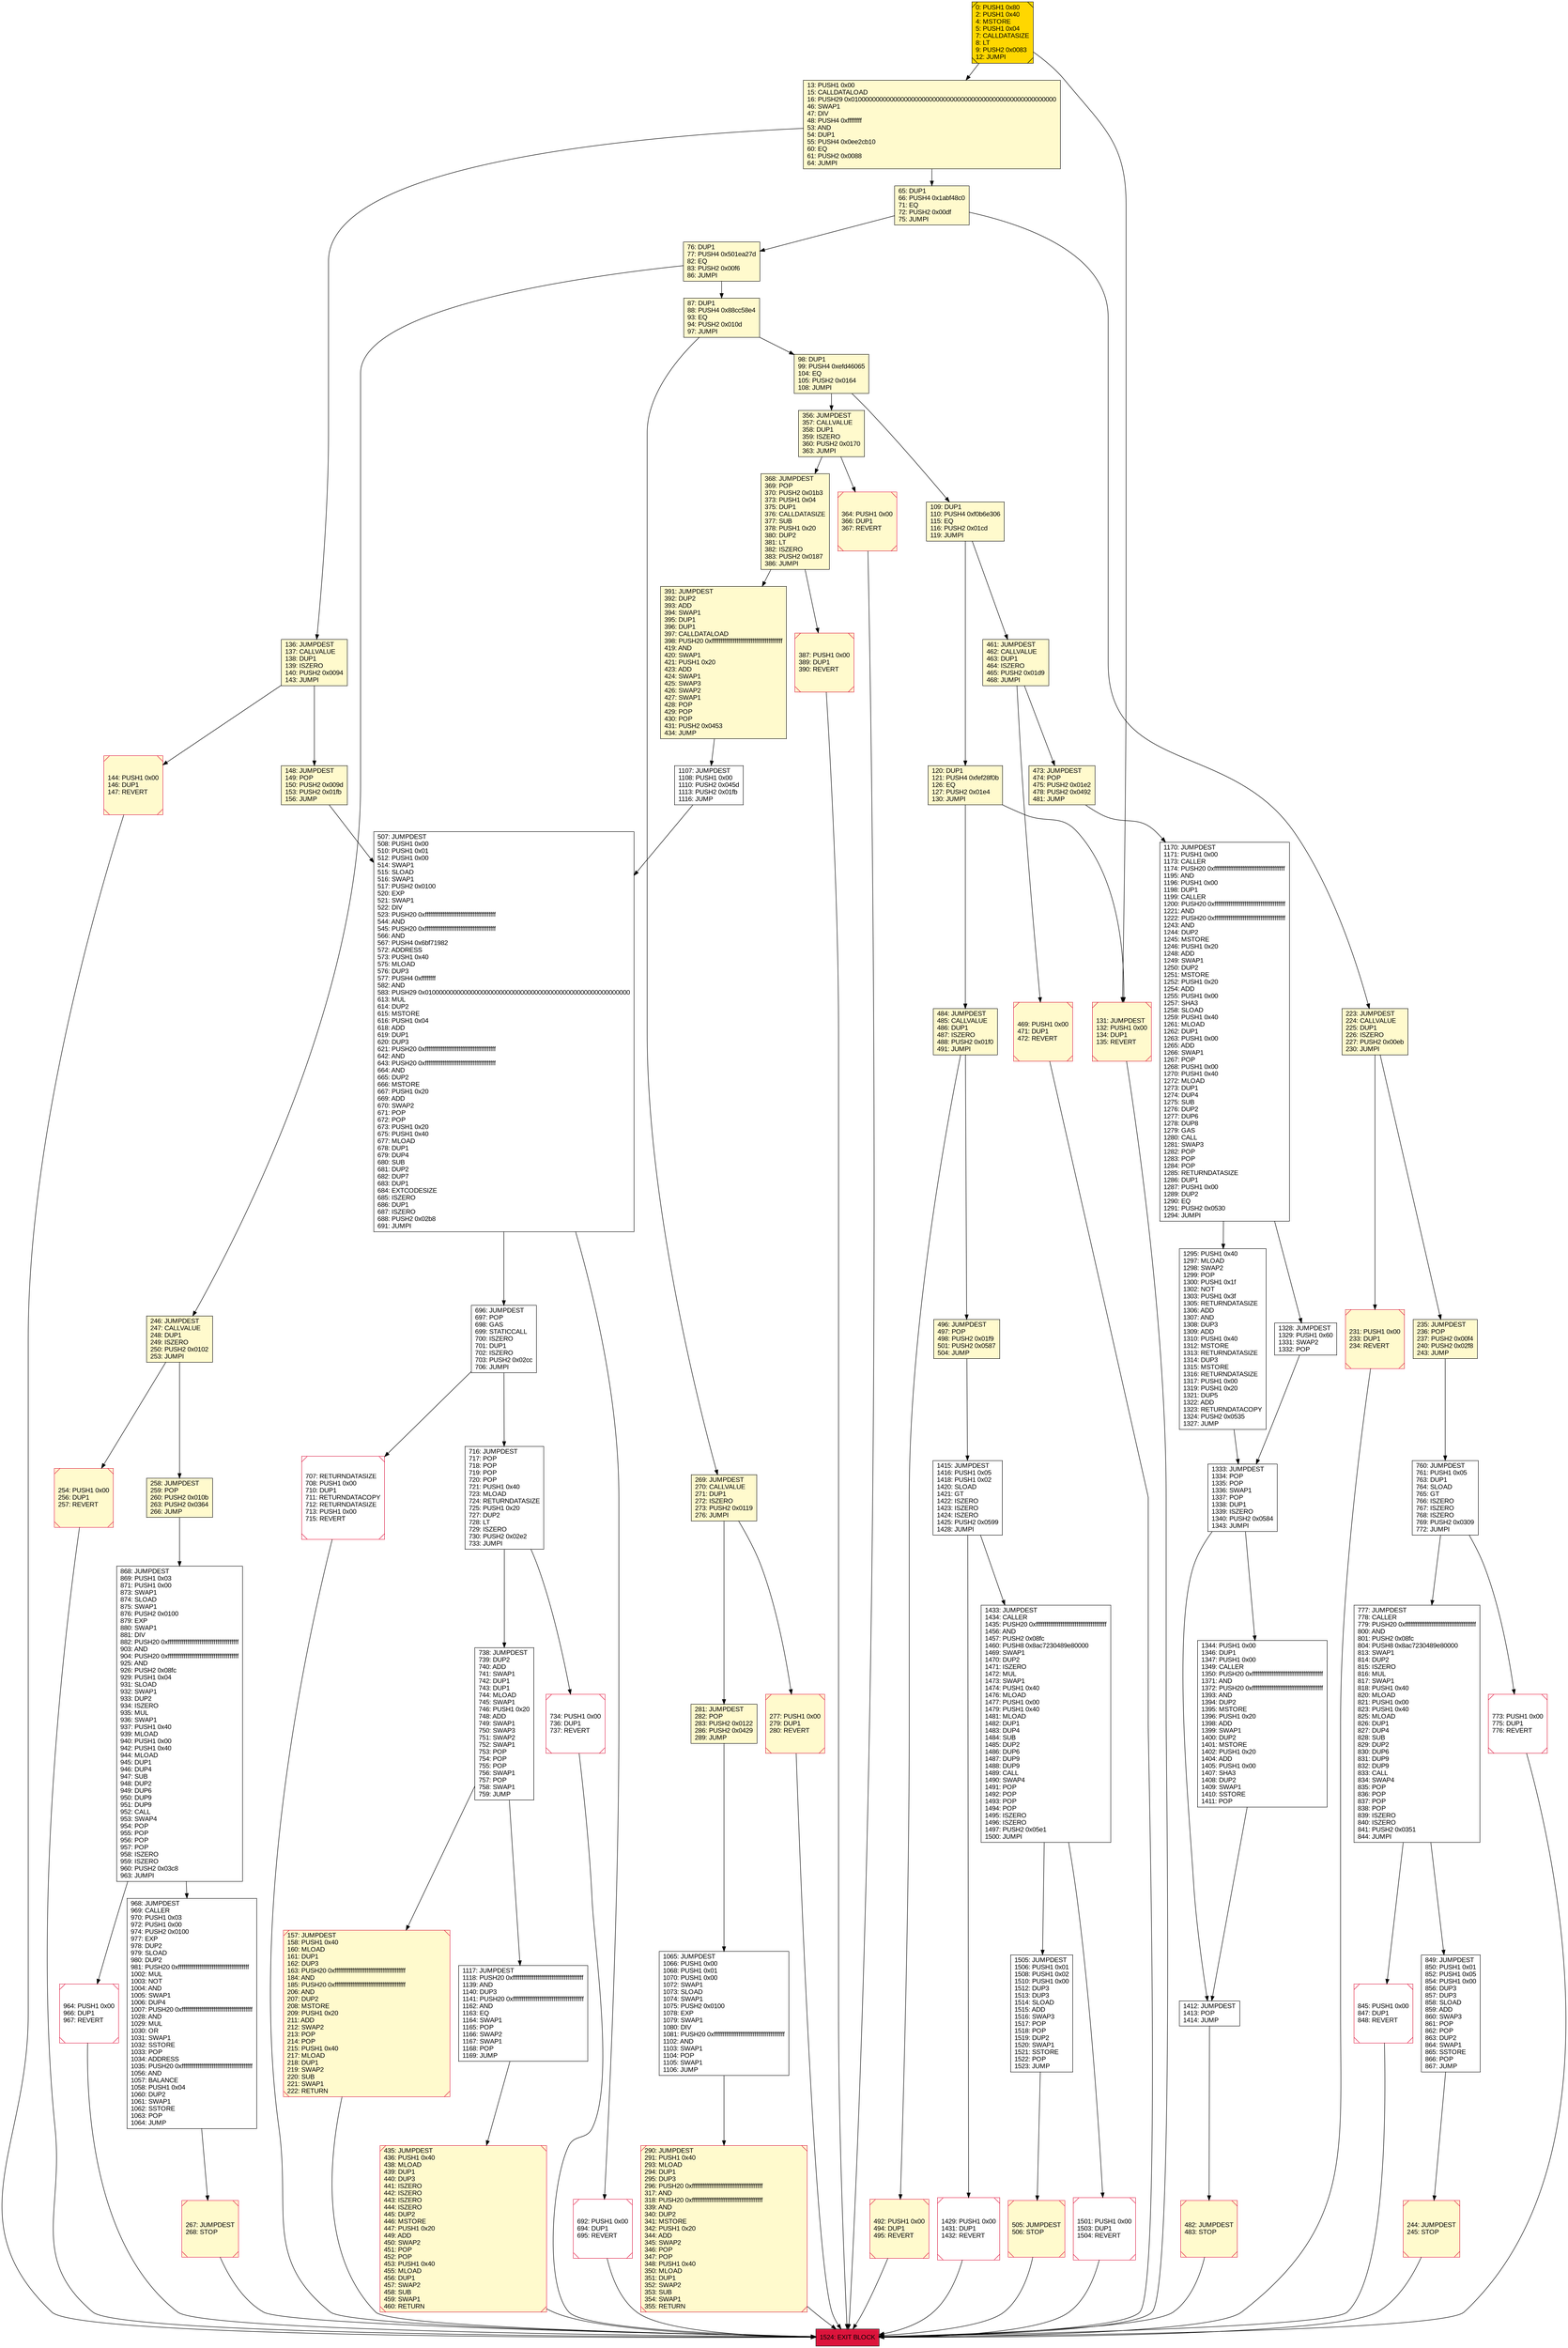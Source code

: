 digraph G {
bgcolor=transparent rankdir=UD;
node [shape=box style=filled color=black fillcolor=white fontname=arial fontcolor=black];
716 [label="716: JUMPDEST\l717: POP\l718: POP\l719: POP\l720: POP\l721: PUSH1 0x40\l723: MLOAD\l724: RETURNDATASIZE\l725: PUSH1 0x20\l727: DUP2\l728: LT\l729: ISZERO\l730: PUSH2 0x02e2\l733: JUMPI\l" ];
148 [label="148: JUMPDEST\l149: POP\l150: PUSH2 0x009d\l153: PUSH2 0x01fb\l156: JUMP\l" fillcolor=lemonchiffon ];
131 [label="131: JUMPDEST\l132: PUSH1 0x00\l134: DUP1\l135: REVERT\l" fillcolor=lemonchiffon shape=Msquare color=crimson ];
484 [label="484: JUMPDEST\l485: CALLVALUE\l486: DUP1\l487: ISZERO\l488: PUSH2 0x01f0\l491: JUMPI\l" fillcolor=lemonchiffon ];
368 [label="368: JUMPDEST\l369: POP\l370: PUSH2 0x01b3\l373: PUSH1 0x04\l375: DUP1\l376: CALLDATASIZE\l377: SUB\l378: PUSH1 0x20\l380: DUP2\l381: LT\l382: ISZERO\l383: PUSH2 0x0187\l386: JUMPI\l" fillcolor=lemonchiffon ];
1117 [label="1117: JUMPDEST\l1118: PUSH20 0xffffffffffffffffffffffffffffffffffffffff\l1139: AND\l1140: DUP3\l1141: PUSH20 0xffffffffffffffffffffffffffffffffffffffff\l1162: AND\l1163: EQ\l1164: SWAP1\l1165: POP\l1166: SWAP2\l1167: SWAP1\l1168: POP\l1169: JUMP\l" ];
1295 [label="1295: PUSH1 0x40\l1297: MLOAD\l1298: SWAP2\l1299: POP\l1300: PUSH1 0x1f\l1302: NOT\l1303: PUSH1 0x3f\l1305: RETURNDATASIZE\l1306: ADD\l1307: AND\l1308: DUP3\l1309: ADD\l1310: PUSH1 0x40\l1312: MSTORE\l1313: RETURNDATASIZE\l1314: DUP3\l1315: MSTORE\l1316: RETURNDATASIZE\l1317: PUSH1 0x00\l1319: PUSH1 0x20\l1321: DUP5\l1322: ADD\l1323: RETURNDATACOPY\l1324: PUSH2 0x0535\l1327: JUMP\l" ];
435 [label="435: JUMPDEST\l436: PUSH1 0x40\l438: MLOAD\l439: DUP1\l440: DUP3\l441: ISZERO\l442: ISZERO\l443: ISZERO\l444: ISZERO\l445: DUP2\l446: MSTORE\l447: PUSH1 0x20\l449: ADD\l450: SWAP2\l451: POP\l452: POP\l453: PUSH1 0x40\l455: MLOAD\l456: DUP1\l457: SWAP2\l458: SUB\l459: SWAP1\l460: RETURN\l" fillcolor=lemonchiffon shape=Msquare color=crimson ];
13 [label="13: PUSH1 0x00\l15: CALLDATALOAD\l16: PUSH29 0x0100000000000000000000000000000000000000000000000000000000\l46: SWAP1\l47: DIV\l48: PUSH4 0xffffffff\l53: AND\l54: DUP1\l55: PUSH4 0x0ee2cb10\l60: EQ\l61: PUSH2 0x0088\l64: JUMPI\l" fillcolor=lemonchiffon ];
1333 [label="1333: JUMPDEST\l1334: POP\l1335: POP\l1336: SWAP1\l1337: POP\l1338: DUP1\l1339: ISZERO\l1340: PUSH2 0x0584\l1343: JUMPI\l" ];
692 [label="692: PUSH1 0x00\l694: DUP1\l695: REVERT\l" shape=Msquare color=crimson ];
109 [label="109: DUP1\l110: PUSH4 0xf0b6e306\l115: EQ\l116: PUSH2 0x01cd\l119: JUMPI\l" fillcolor=lemonchiffon ];
473 [label="473: JUMPDEST\l474: POP\l475: PUSH2 0x01e2\l478: PUSH2 0x0492\l481: JUMP\l" fillcolor=lemonchiffon ];
223 [label="223: JUMPDEST\l224: CALLVALUE\l225: DUP1\l226: ISZERO\l227: PUSH2 0x00eb\l230: JUMPI\l" fillcolor=lemonchiffon ];
738 [label="738: JUMPDEST\l739: DUP2\l740: ADD\l741: SWAP1\l742: DUP1\l743: DUP1\l744: MLOAD\l745: SWAP1\l746: PUSH1 0x20\l748: ADD\l749: SWAP1\l750: SWAP3\l751: SWAP2\l752: SWAP1\l753: POP\l754: POP\l755: POP\l756: SWAP1\l757: POP\l758: SWAP1\l759: JUMP\l" ];
356 [label="356: JUMPDEST\l357: CALLVALUE\l358: DUP1\l359: ISZERO\l360: PUSH2 0x0170\l363: JUMPI\l" fillcolor=lemonchiffon ];
267 [label="267: JUMPDEST\l268: STOP\l" fillcolor=lemonchiffon shape=Msquare color=crimson ];
1170 [label="1170: JUMPDEST\l1171: PUSH1 0x00\l1173: CALLER\l1174: PUSH20 0xffffffffffffffffffffffffffffffffffffffff\l1195: AND\l1196: PUSH1 0x00\l1198: DUP1\l1199: CALLER\l1200: PUSH20 0xffffffffffffffffffffffffffffffffffffffff\l1221: AND\l1222: PUSH20 0xffffffffffffffffffffffffffffffffffffffff\l1243: AND\l1244: DUP2\l1245: MSTORE\l1246: PUSH1 0x20\l1248: ADD\l1249: SWAP1\l1250: DUP2\l1251: MSTORE\l1252: PUSH1 0x20\l1254: ADD\l1255: PUSH1 0x00\l1257: SHA3\l1258: SLOAD\l1259: PUSH1 0x40\l1261: MLOAD\l1262: DUP1\l1263: PUSH1 0x00\l1265: ADD\l1266: SWAP1\l1267: POP\l1268: PUSH1 0x00\l1270: PUSH1 0x40\l1272: MLOAD\l1273: DUP1\l1274: DUP4\l1275: SUB\l1276: DUP2\l1277: DUP6\l1278: DUP8\l1279: GAS\l1280: CALL\l1281: SWAP3\l1282: POP\l1283: POP\l1284: POP\l1285: RETURNDATASIZE\l1286: DUP1\l1287: PUSH1 0x00\l1289: DUP2\l1290: EQ\l1291: PUSH2 0x0530\l1294: JUMPI\l" ];
387 [label="387: PUSH1 0x00\l389: DUP1\l390: REVERT\l" fillcolor=lemonchiffon shape=Msquare color=crimson ];
1412 [label="1412: JUMPDEST\l1413: POP\l1414: JUMP\l" ];
0 [label="0: PUSH1 0x80\l2: PUSH1 0x40\l4: MSTORE\l5: PUSH1 0x04\l7: CALLDATASIZE\l8: LT\l9: PUSH2 0x0083\l12: JUMPI\l" fillcolor=lemonchiffon shape=Msquare fillcolor=gold ];
773 [label="773: PUSH1 0x00\l775: DUP1\l776: REVERT\l" shape=Msquare color=crimson ];
136 [label="136: JUMPDEST\l137: CALLVALUE\l138: DUP1\l139: ISZERO\l140: PUSH2 0x0094\l143: JUMPI\l" fillcolor=lemonchiffon ];
144 [label="144: PUSH1 0x00\l146: DUP1\l147: REVERT\l" fillcolor=lemonchiffon shape=Msquare color=crimson ];
1328 [label="1328: JUMPDEST\l1329: PUSH1 0x60\l1331: SWAP2\l1332: POP\l" ];
849 [label="849: JUMPDEST\l850: PUSH1 0x01\l852: PUSH1 0x05\l854: PUSH1 0x00\l856: DUP3\l857: DUP3\l858: SLOAD\l859: ADD\l860: SWAP3\l861: POP\l862: POP\l863: DUP2\l864: SWAP1\l865: SSTORE\l866: POP\l867: JUMP\l" ];
277 [label="277: PUSH1 0x00\l279: DUP1\l280: REVERT\l" fillcolor=lemonchiffon shape=Msquare color=crimson ];
1429 [label="1429: PUSH1 0x00\l1431: DUP1\l1432: REVERT\l" shape=Msquare color=crimson ];
281 [label="281: JUMPDEST\l282: POP\l283: PUSH2 0x0122\l286: PUSH2 0x0429\l289: JUMP\l" fillcolor=lemonchiffon ];
760 [label="760: JUMPDEST\l761: PUSH1 0x05\l763: DUP1\l764: SLOAD\l765: GT\l766: ISZERO\l767: ISZERO\l768: ISZERO\l769: PUSH2 0x0309\l772: JUMPI\l" ];
1107 [label="1107: JUMPDEST\l1108: PUSH1 0x00\l1110: PUSH2 0x045d\l1113: PUSH2 0x01fb\l1116: JUMP\l" ];
461 [label="461: JUMPDEST\l462: CALLVALUE\l463: DUP1\l464: ISZERO\l465: PUSH2 0x01d9\l468: JUMPI\l" fillcolor=lemonchiffon ];
1415 [label="1415: JUMPDEST\l1416: PUSH1 0x05\l1418: PUSH1 0x02\l1420: SLOAD\l1421: GT\l1422: ISZERO\l1423: ISZERO\l1424: ISZERO\l1425: PUSH2 0x0599\l1428: JUMPI\l" ];
1433 [label="1433: JUMPDEST\l1434: CALLER\l1435: PUSH20 0xffffffffffffffffffffffffffffffffffffffff\l1456: AND\l1457: PUSH2 0x08fc\l1460: PUSH8 0x8ac7230489e80000\l1469: SWAP1\l1470: DUP2\l1471: ISZERO\l1472: MUL\l1473: SWAP1\l1474: PUSH1 0x40\l1476: MLOAD\l1477: PUSH1 0x00\l1479: PUSH1 0x40\l1481: MLOAD\l1482: DUP1\l1483: DUP4\l1484: SUB\l1485: DUP2\l1486: DUP6\l1487: DUP9\l1488: DUP9\l1489: CALL\l1490: SWAP4\l1491: POP\l1492: POP\l1493: POP\l1494: POP\l1495: ISZERO\l1496: ISZERO\l1497: PUSH2 0x05e1\l1500: JUMPI\l" ];
1344 [label="1344: PUSH1 0x00\l1346: DUP1\l1347: PUSH1 0x00\l1349: CALLER\l1350: PUSH20 0xffffffffffffffffffffffffffffffffffffffff\l1371: AND\l1372: PUSH20 0xffffffffffffffffffffffffffffffffffffffff\l1393: AND\l1394: DUP2\l1395: MSTORE\l1396: PUSH1 0x20\l1398: ADD\l1399: SWAP1\l1400: DUP2\l1401: MSTORE\l1402: PUSH1 0x20\l1404: ADD\l1405: PUSH1 0x00\l1407: SHA3\l1408: DUP2\l1409: SWAP1\l1410: SSTORE\l1411: POP\l" ];
231 [label="231: PUSH1 0x00\l233: DUP1\l234: REVERT\l" fillcolor=lemonchiffon shape=Msquare color=crimson ];
968 [label="968: JUMPDEST\l969: CALLER\l970: PUSH1 0x03\l972: PUSH1 0x00\l974: PUSH2 0x0100\l977: EXP\l978: DUP2\l979: SLOAD\l980: DUP2\l981: PUSH20 0xffffffffffffffffffffffffffffffffffffffff\l1002: MUL\l1003: NOT\l1004: AND\l1005: SWAP1\l1006: DUP4\l1007: PUSH20 0xffffffffffffffffffffffffffffffffffffffff\l1028: AND\l1029: MUL\l1030: OR\l1031: SWAP1\l1032: SSTORE\l1033: POP\l1034: ADDRESS\l1035: PUSH20 0xffffffffffffffffffffffffffffffffffffffff\l1056: AND\l1057: BALANCE\l1058: PUSH1 0x04\l1060: DUP2\l1061: SWAP1\l1062: SSTORE\l1063: POP\l1064: JUMP\l" ];
777 [label="777: JUMPDEST\l778: CALLER\l779: PUSH20 0xffffffffffffffffffffffffffffffffffffffff\l800: AND\l801: PUSH2 0x08fc\l804: PUSH8 0x8ac7230489e80000\l813: SWAP1\l814: DUP2\l815: ISZERO\l816: MUL\l817: SWAP1\l818: PUSH1 0x40\l820: MLOAD\l821: PUSH1 0x00\l823: PUSH1 0x40\l825: MLOAD\l826: DUP1\l827: DUP4\l828: SUB\l829: DUP2\l830: DUP6\l831: DUP9\l832: DUP9\l833: CALL\l834: SWAP4\l835: POP\l836: POP\l837: POP\l838: POP\l839: ISZERO\l840: ISZERO\l841: PUSH2 0x0351\l844: JUMPI\l" ];
364 [label="364: PUSH1 0x00\l366: DUP1\l367: REVERT\l" fillcolor=lemonchiffon shape=Msquare color=crimson ];
492 [label="492: PUSH1 0x00\l494: DUP1\l495: REVERT\l" fillcolor=lemonchiffon shape=Msquare color=crimson ];
76 [label="76: DUP1\l77: PUSH4 0x501ea27d\l82: EQ\l83: PUSH2 0x00f6\l86: JUMPI\l" fillcolor=lemonchiffon ];
98 [label="98: DUP1\l99: PUSH4 0xefd46065\l104: EQ\l105: PUSH2 0x0164\l108: JUMPI\l" fillcolor=lemonchiffon ];
157 [label="157: JUMPDEST\l158: PUSH1 0x40\l160: MLOAD\l161: DUP1\l162: DUP3\l163: PUSH20 0xffffffffffffffffffffffffffffffffffffffff\l184: AND\l185: PUSH20 0xffffffffffffffffffffffffffffffffffffffff\l206: AND\l207: DUP2\l208: MSTORE\l209: PUSH1 0x20\l211: ADD\l212: SWAP2\l213: POP\l214: POP\l215: PUSH1 0x40\l217: MLOAD\l218: DUP1\l219: SWAP2\l220: SUB\l221: SWAP1\l222: RETURN\l" fillcolor=lemonchiffon shape=Msquare color=crimson ];
707 [label="707: RETURNDATASIZE\l708: PUSH1 0x00\l710: DUP1\l711: RETURNDATACOPY\l712: RETURNDATASIZE\l713: PUSH1 0x00\l715: REVERT\l" shape=Msquare color=crimson ];
391 [label="391: JUMPDEST\l392: DUP2\l393: ADD\l394: SWAP1\l395: DUP1\l396: DUP1\l397: CALLDATALOAD\l398: PUSH20 0xffffffffffffffffffffffffffffffffffffffff\l419: AND\l420: SWAP1\l421: PUSH1 0x20\l423: ADD\l424: SWAP1\l425: SWAP3\l426: SWAP2\l427: SWAP1\l428: POP\l429: POP\l430: POP\l431: PUSH2 0x0453\l434: JUMP\l" fillcolor=lemonchiffon ];
254 [label="254: PUSH1 0x00\l256: DUP1\l257: REVERT\l" fillcolor=lemonchiffon shape=Msquare color=crimson ];
65 [label="65: DUP1\l66: PUSH4 0x1abf48c0\l71: EQ\l72: PUSH2 0x00df\l75: JUMPI\l" fillcolor=lemonchiffon ];
244 [label="244: JUMPDEST\l245: STOP\l" fillcolor=lemonchiffon shape=Msquare color=crimson ];
696 [label="696: JUMPDEST\l697: POP\l698: GAS\l699: STATICCALL\l700: ISZERO\l701: DUP1\l702: ISZERO\l703: PUSH2 0x02cc\l706: JUMPI\l" ];
87 [label="87: DUP1\l88: PUSH4 0x88cc58e4\l93: EQ\l94: PUSH2 0x010d\l97: JUMPI\l" fillcolor=lemonchiffon ];
269 [label="269: JUMPDEST\l270: CALLVALUE\l271: DUP1\l272: ISZERO\l273: PUSH2 0x0119\l276: JUMPI\l" fillcolor=lemonchiffon ];
496 [label="496: JUMPDEST\l497: POP\l498: PUSH2 0x01f9\l501: PUSH2 0x0587\l504: JUMP\l" fillcolor=lemonchiffon ];
964 [label="964: PUSH1 0x00\l966: DUP1\l967: REVERT\l" shape=Msquare color=crimson ];
1065 [label="1065: JUMPDEST\l1066: PUSH1 0x00\l1068: PUSH1 0x01\l1070: PUSH1 0x00\l1072: SWAP1\l1073: SLOAD\l1074: SWAP1\l1075: PUSH2 0x0100\l1078: EXP\l1079: SWAP1\l1080: DIV\l1081: PUSH20 0xffffffffffffffffffffffffffffffffffffffff\l1102: AND\l1103: SWAP1\l1104: POP\l1105: SWAP1\l1106: JUMP\l" ];
246 [label="246: JUMPDEST\l247: CALLVALUE\l248: DUP1\l249: ISZERO\l250: PUSH2 0x0102\l253: JUMPI\l" fillcolor=lemonchiffon ];
845 [label="845: PUSH1 0x00\l847: DUP1\l848: REVERT\l" shape=Msquare color=crimson ];
120 [label="120: DUP1\l121: PUSH4 0xfef28f0b\l126: EQ\l127: PUSH2 0x01e4\l130: JUMPI\l" fillcolor=lemonchiffon ];
258 [label="258: JUMPDEST\l259: POP\l260: PUSH2 0x010b\l263: PUSH2 0x0364\l266: JUMP\l" fillcolor=lemonchiffon ];
505 [label="505: JUMPDEST\l506: STOP\l" fillcolor=lemonchiffon shape=Msquare color=crimson ];
1505 [label="1505: JUMPDEST\l1506: PUSH1 0x01\l1508: PUSH1 0x02\l1510: PUSH1 0x00\l1512: DUP3\l1513: DUP3\l1514: SLOAD\l1515: ADD\l1516: SWAP3\l1517: POP\l1518: POP\l1519: DUP2\l1520: SWAP1\l1521: SSTORE\l1522: POP\l1523: JUMP\l" ];
290 [label="290: JUMPDEST\l291: PUSH1 0x40\l293: MLOAD\l294: DUP1\l295: DUP3\l296: PUSH20 0xffffffffffffffffffffffffffffffffffffffff\l317: AND\l318: PUSH20 0xffffffffffffffffffffffffffffffffffffffff\l339: AND\l340: DUP2\l341: MSTORE\l342: PUSH1 0x20\l344: ADD\l345: SWAP2\l346: POP\l347: POP\l348: PUSH1 0x40\l350: MLOAD\l351: DUP1\l352: SWAP2\l353: SUB\l354: SWAP1\l355: RETURN\l" fillcolor=lemonchiffon shape=Msquare color=crimson ];
868 [label="868: JUMPDEST\l869: PUSH1 0x03\l871: PUSH1 0x00\l873: SWAP1\l874: SLOAD\l875: SWAP1\l876: PUSH2 0x0100\l879: EXP\l880: SWAP1\l881: DIV\l882: PUSH20 0xffffffffffffffffffffffffffffffffffffffff\l903: AND\l904: PUSH20 0xffffffffffffffffffffffffffffffffffffffff\l925: AND\l926: PUSH2 0x08fc\l929: PUSH1 0x04\l931: SLOAD\l932: SWAP1\l933: DUP2\l934: ISZERO\l935: MUL\l936: SWAP1\l937: PUSH1 0x40\l939: MLOAD\l940: PUSH1 0x00\l942: PUSH1 0x40\l944: MLOAD\l945: DUP1\l946: DUP4\l947: SUB\l948: DUP2\l949: DUP6\l950: DUP9\l951: DUP9\l952: CALL\l953: SWAP4\l954: POP\l955: POP\l956: POP\l957: POP\l958: ISZERO\l959: ISZERO\l960: PUSH2 0x03c8\l963: JUMPI\l" ];
1524 [label="1524: EXIT BLOCK\l" fillcolor=crimson ];
469 [label="469: PUSH1 0x00\l471: DUP1\l472: REVERT\l" fillcolor=lemonchiffon shape=Msquare color=crimson ];
507 [label="507: JUMPDEST\l508: PUSH1 0x00\l510: PUSH1 0x01\l512: PUSH1 0x00\l514: SWAP1\l515: SLOAD\l516: SWAP1\l517: PUSH2 0x0100\l520: EXP\l521: SWAP1\l522: DIV\l523: PUSH20 0xffffffffffffffffffffffffffffffffffffffff\l544: AND\l545: PUSH20 0xffffffffffffffffffffffffffffffffffffffff\l566: AND\l567: PUSH4 0x6bf71982\l572: ADDRESS\l573: PUSH1 0x40\l575: MLOAD\l576: DUP3\l577: PUSH4 0xffffffff\l582: AND\l583: PUSH29 0x0100000000000000000000000000000000000000000000000000000000\l613: MUL\l614: DUP2\l615: MSTORE\l616: PUSH1 0x04\l618: ADD\l619: DUP1\l620: DUP3\l621: PUSH20 0xffffffffffffffffffffffffffffffffffffffff\l642: AND\l643: PUSH20 0xffffffffffffffffffffffffffffffffffffffff\l664: AND\l665: DUP2\l666: MSTORE\l667: PUSH1 0x20\l669: ADD\l670: SWAP2\l671: POP\l672: POP\l673: PUSH1 0x20\l675: PUSH1 0x40\l677: MLOAD\l678: DUP1\l679: DUP4\l680: SUB\l681: DUP2\l682: DUP7\l683: DUP1\l684: EXTCODESIZE\l685: ISZERO\l686: DUP1\l687: ISZERO\l688: PUSH2 0x02b8\l691: JUMPI\l" ];
482 [label="482: JUMPDEST\l483: STOP\l" fillcolor=lemonchiffon shape=Msquare color=crimson ];
235 [label="235: JUMPDEST\l236: POP\l237: PUSH2 0x00f4\l240: PUSH2 0x02f8\l243: JUMP\l" fillcolor=lemonchiffon ];
1501 [label="1501: PUSH1 0x00\l1503: DUP1\l1504: REVERT\l" shape=Msquare color=crimson ];
734 [label="734: PUSH1 0x00\l736: DUP1\l737: REVERT\l" shape=Msquare color=crimson ];
469 -> 1524;
1415 -> 1433;
87 -> 269;
482 -> 1524;
1505 -> 505;
290 -> 1524;
246 -> 258;
1117 -> 435;
1501 -> 1524;
734 -> 1524;
1415 -> 1429;
964 -> 1524;
1170 -> 1328;
738 -> 1117;
244 -> 1524;
136 -> 144;
868 -> 964;
356 -> 368;
507 -> 696;
845 -> 1524;
1065 -> 290;
505 -> 1524;
1295 -> 1333;
716 -> 738;
760 -> 773;
258 -> 868;
0 -> 131;
136 -> 148;
76 -> 246;
1328 -> 1333;
461 -> 473;
777 -> 845;
109 -> 461;
76 -> 87;
87 -> 98;
254 -> 1524;
368 -> 387;
707 -> 1524;
1170 -> 1295;
65 -> 76;
231 -> 1524;
0 -> 13;
246 -> 254;
868 -> 968;
13 -> 136;
1333 -> 1412;
473 -> 1170;
364 -> 1524;
492 -> 1524;
696 -> 707;
157 -> 1524;
277 -> 1524;
1429 -> 1524;
235 -> 760;
1433 -> 1501;
144 -> 1524;
1107 -> 507;
461 -> 469;
484 -> 492;
98 -> 356;
269 -> 281;
773 -> 1524;
1433 -> 1505;
269 -> 277;
1333 -> 1344;
356 -> 364;
368 -> 391;
849 -> 244;
738 -> 157;
1412 -> 482;
387 -> 1524;
98 -> 109;
968 -> 267;
496 -> 1415;
281 -> 1065;
223 -> 231;
696 -> 716;
692 -> 1524;
223 -> 235;
484 -> 496;
507 -> 692;
391 -> 1107;
1344 -> 1412;
120 -> 131;
120 -> 484;
267 -> 1524;
13 -> 65;
131 -> 1524;
760 -> 777;
148 -> 507;
777 -> 849;
65 -> 223;
109 -> 120;
435 -> 1524;
716 -> 734;
}
